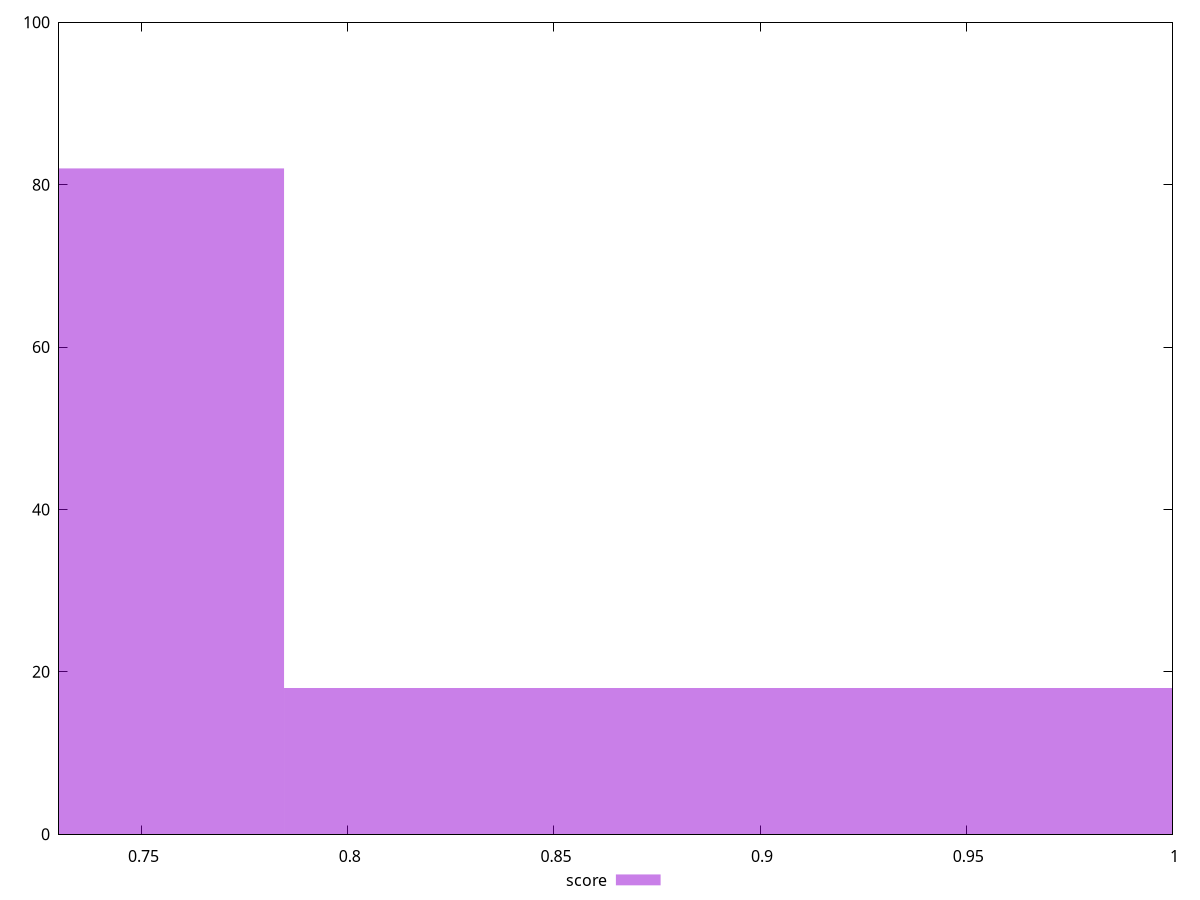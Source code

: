 reset

$score <<EOF
0.6724878689568135 82
0.8966504919424179 18
EOF

set key outside below
set boxwidth 0.22416262298560446
set xrange [0.73:1]
set yrange [0:100]
set trange [0:100]
set style fill transparent solid 0.5 noborder
set terminal svg size 640, 490 enhanced background rgb 'white'
set output "report_00019_2021-02-10T18-14-37.922Z//uses-rel-preconnect/samples/pages/score/histogram.svg"

plot $score title "score" with boxes

reset

